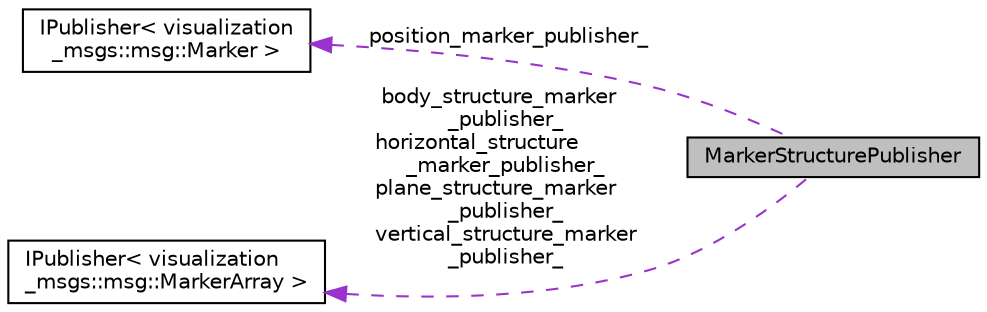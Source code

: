 digraph "MarkerStructurePublisher"
{
 // LATEX_PDF_SIZE
  edge [fontname="Helvetica",fontsize="10",labelfontname="Helvetica",labelfontsize="10"];
  node [fontname="Helvetica",fontsize="10",shape=record];
  rankdir="LR";
  Node1 [label="MarkerStructurePublisher",height=0.2,width=0.4,color="black", fillcolor="grey75", style="filled", fontcolor="black",tooltip="Marker Structures publisher for publishing markers for different structure types."];
  Node2 -> Node1 [dir="back",color="darkorchid3",fontsize="10",style="dashed",label=" position_marker_publisher_" ,fontname="Helvetica"];
  Node2 [label="IPublisher\< visualization\l_msgs::msg::Marker \>",height=0.2,width=0.4,color="black", fillcolor="white", style="filled",URL="$classIPublisher.html",tooltip=" "];
  Node3 -> Node1 [dir="back",color="darkorchid3",fontsize="10",style="dashed",label=" body_structure_marker\l_publisher_\nhorizontal_structure\l_marker_publisher_\nplane_structure_marker\l_publisher_\nvertical_structure_marker\l_publisher_" ,fontname="Helvetica"];
  Node3 [label="IPublisher\< visualization\l_msgs::msg::MarkerArray \>",height=0.2,width=0.4,color="black", fillcolor="white", style="filled",URL="$classIPublisher.html",tooltip=" "];
}
